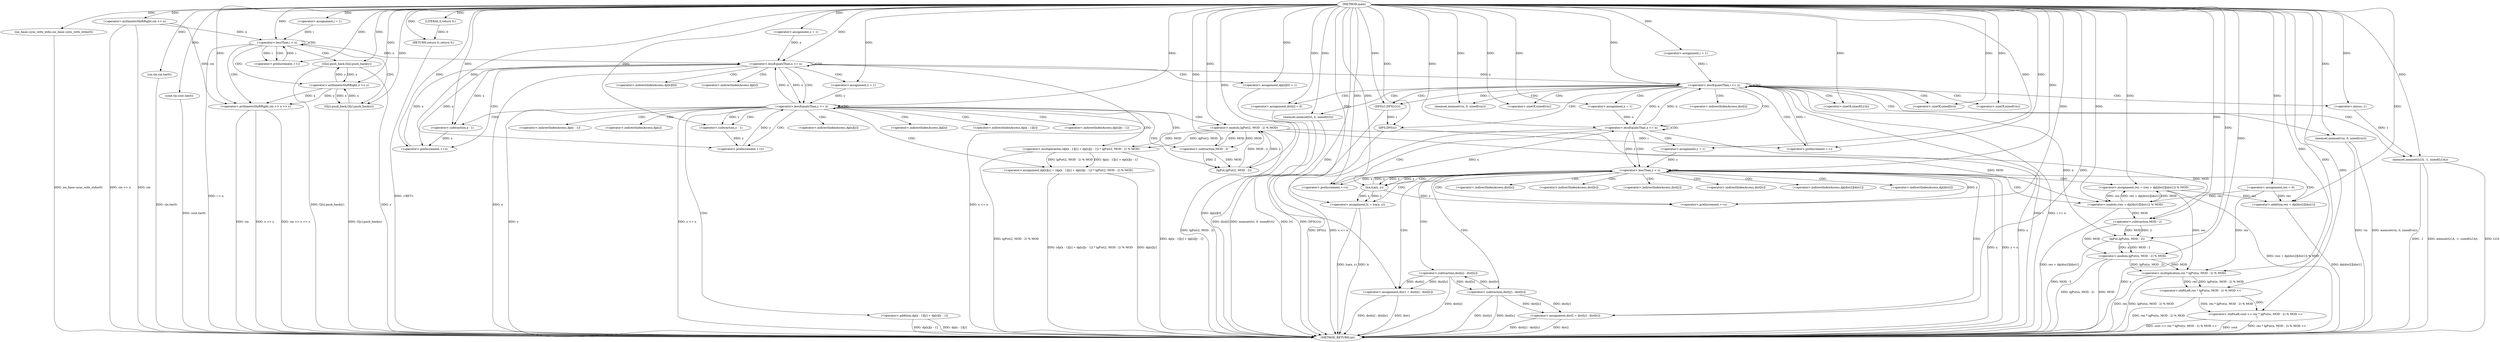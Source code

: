 digraph "main" {  
"1000354" [label = "(METHOD,main)" ]
"1000564" [label = "(METHOD_RETURN,int)" ]
"1000356" [label = "(ios_base::sync_with_stdio,ios_base::sync_with_stdio(0))" ]
"1000364" [label = "(<operator>.arithmeticShiftRight,cin >> n)" ]
"1000447" [label = "(<operator>.assignment,rez = 0)" ]
"1000549" [label = "(<operator>.shiftLeft,cout << rez * lgPut(n, MOD - 2) % MOD << '\n')" ]
"1000562" [label = "(RETURN,return 0;,return 0;)" ]
"1000359" [label = "(cin.tie,cin.tie(0))" ]
"1000361" [label = "(cout.tie,cout.tie(0))" ]
"1000369" [label = "(<operator>.assignment,i = 1)" ]
"1000372" [label = "(<operator>.lessThan,i < n)" ]
"1000375" [label = "(<operator>.preIncrement,++i)" ]
"1000391" [label = "(<operator>.assignment,x = 1)" ]
"1000394" [label = "(<operator>.lessEqualsThan,x <= n)" ]
"1000397" [label = "(<operator>.preIncrement,++x)" ]
"1000452" [label = "(<operator>.assignment,i = 1)" ]
"1000455" [label = "(<operator>.lessEqualsThan,i <= n)" ]
"1000458" [label = "(<operator>.preIncrement,++i)" ]
"1000563" [label = "(LITERAL,0,return 0;)" ]
"1000380" [label = "(<operator>.arithmeticShiftRight,cin >> x >> y)" ]
"1000385" [label = "(G[x].push_back,G[x].push_back(y))" ]
"1000387" [label = "(G[y].push_back,G[y].push_back(x))" ]
"1000400" [label = "(<operator>.assignment,dp[x][0] = 1)" ]
"1000461" [label = "(memset,memset(viz, 0, sizeof(viz)))" ]
"1000466" [label = "(memset,memset(LCA, -1, sizeof(LCA)))" ]
"1000472" [label = "(memset,memset(lvl, 0, sizeof(lvl)))" ]
"1000477" [label = "(DFSLC,DFSLC(i))" ]
"1000479" [label = "(memset,memset(viz, 0, sizeof(viz)))" ]
"1000484" [label = "(<operator>.assignment,dist[i] = 0)" ]
"1000489" [label = "(DFS,DFS(i))" ]
"1000551" [label = "(<operator>.shiftLeft,rez * lgPut(n, MOD - 2) % MOD << '\n')" ]
"1000409" [label = "(<operator>.assignment,y = 1)" ]
"1000412" [label = "(<operator>.lessEqualsThan,y <= n)" ]
"1000415" [label = "(<operator>.preIncrement,++y)" ]
"1000417" [label = "(<operator>.assignment,dp[x][y] = (dp[x - 1][y] + dp[x][y - 1]) * lgPut(2, MOD - 2) % MOD)" ]
"1000493" [label = "(<operator>.assignment,x = 1)" ]
"1000496" [label = "(<operator>.lessEqualsThan,x <= n)" ]
"1000499" [label = "(<operator>.preIncrement,++x)" ]
"1000552" [label = "(<operator>.multiplication,rez * lgPut(n, MOD - 2) % MOD)" ]
"1000382" [label = "(<operator>.arithmeticShiftRight,x >> y)" ]
"1000464" [label = "(<operator>.sizeOf,sizeof(viz))" ]
"1000468" [label = "(<operator>.minus,-1)" ]
"1000470" [label = "(<operator>.sizeOf,sizeof(LCA))" ]
"1000475" [label = "(<operator>.sizeOf,sizeof(lvl))" ]
"1000482" [label = "(<operator>.sizeOf,sizeof(viz))" ]
"1000503" [label = "(<operator>.assignment,y = 1)" ]
"1000506" [label = "(<operator>.lessThan,y < x)" ]
"1000509" [label = "(<operator>.preIncrement,++y)" ]
"1000554" [label = "(<operator>.modulo,lgPut(n, MOD - 2) % MOD)" ]
"1000423" [label = "(<operator>.multiplication,(dp[x - 1][y] + dp[x][y - 1]) * lgPut(2, MOD - 2) % MOD)" ]
"1000513" [label = "(<operator>.assignment,lc = lca(x, y))" ]
"1000519" [label = "(<operator>.assignment,dist1 = dist[x] - dist[lc])" ]
"1000529" [label = "(<operator>.assignment,dist2 = dist[y] - dist[lc])" ]
"1000538" [label = "(<operator>.assignment,rez = (rez + dp[dist2][dist1]) % MOD)" ]
"1000555" [label = "(lgPut,lgPut(n, MOD - 2))" ]
"1000424" [label = "(<operator>.addition,dp[x - 1][y] + dp[x][y - 1])" ]
"1000439" [label = "(<operator>.modulo,lgPut(2, MOD - 2) % MOD)" ]
"1000557" [label = "(<operator>.subtraction,MOD - 2)" ]
"1000440" [label = "(lgPut,lgPut(2, MOD - 2))" ]
"1000515" [label = "(lca,lca(x, y))" ]
"1000521" [label = "(<operator>.subtraction,dist[x] - dist[lc])" ]
"1000531" [label = "(<operator>.subtraction,dist[y] - dist[lc])" ]
"1000540" [label = "(<operator>.modulo,(rez + dp[dist2][dist1]) % MOD)" ]
"1000436" [label = "(<operator>.subtraction,y - 1)" ]
"1000442" [label = "(<operator>.subtraction,MOD - 2)" ]
"1000541" [label = "(<operator>.addition,rez + dp[dist2][dist1])" ]
"1000428" [label = "(<operator>.subtraction,x - 1)" ]
"1000401" [label = "(<operator>.indirectIndexAccess,dp[x][0])" ]
"1000485" [label = "(<operator>.indirectIndexAccess,dist[i])" ]
"1000402" [label = "(<operator>.indirectIndexAccess,dp[x])" ]
"1000418" [label = "(<operator>.indirectIndexAccess,dp[x][y])" ]
"1000419" [label = "(<operator>.indirectIndexAccess,dp[x])" ]
"1000425" [label = "(<operator>.indirectIndexAccess,dp[x - 1][y])" ]
"1000432" [label = "(<operator>.indirectIndexAccess,dp[x][y - 1])" ]
"1000426" [label = "(<operator>.indirectIndexAccess,dp[x - 1])" ]
"1000433" [label = "(<operator>.indirectIndexAccess,dp[x])" ]
"1000522" [label = "(<operator>.indirectIndexAccess,dist[x])" ]
"1000525" [label = "(<operator>.indirectIndexAccess,dist[lc])" ]
"1000532" [label = "(<operator>.indirectIndexAccess,dist[y])" ]
"1000535" [label = "(<operator>.indirectIndexAccess,dist[lc])" ]
"1000543" [label = "(<operator>.indirectIndexAccess,dp[dist2][dist1])" ]
"1000544" [label = "(<operator>.indirectIndexAccess,dp[dist2])" ]
  "1000562" -> "1000564"  [ label = "DDG: <RET>"] 
  "1000356" -> "1000564"  [ label = "DDG: ios_base::sync_with_stdio(0)"] 
  "1000359" -> "1000564"  [ label = "DDG: cin.tie(0)"] 
  "1000361" -> "1000564"  [ label = "DDG: cout.tie(0)"] 
  "1000364" -> "1000564"  [ label = "DDG: cin"] 
  "1000364" -> "1000564"  [ label = "DDG: cin >> n"] 
  "1000372" -> "1000564"  [ label = "DDG: i < n"] 
  "1000394" -> "1000564"  [ label = "DDG: x"] 
  "1000394" -> "1000564"  [ label = "DDG: x <= n"] 
  "1000455" -> "1000564"  [ label = "DDG: i"] 
  "1000455" -> "1000564"  [ label = "DDG: i <= n"] 
  "1000552" -> "1000564"  [ label = "DDG: rez"] 
  "1000555" -> "1000564"  [ label = "DDG: n"] 
  "1000555" -> "1000564"  [ label = "DDG: MOD - 2"] 
  "1000554" -> "1000564"  [ label = "DDG: lgPut(n, MOD - 2)"] 
  "1000554" -> "1000564"  [ label = "DDG: MOD"] 
  "1000552" -> "1000564"  [ label = "DDG: lgPut(n, MOD - 2) % MOD"] 
  "1000551" -> "1000564"  [ label = "DDG: rez * lgPut(n, MOD - 2) % MOD"] 
  "1000549" -> "1000564"  [ label = "DDG: rez * lgPut(n, MOD - 2) % MOD << '\n'"] 
  "1000549" -> "1000564"  [ label = "DDG: cout << rez * lgPut(n, MOD - 2) % MOD << '\n'"] 
  "1000466" -> "1000564"  [ label = "DDG: LCA"] 
  "1000466" -> "1000564"  [ label = "DDG: -1"] 
  "1000466" -> "1000564"  [ label = "DDG: memset(LCA, -1, sizeof(LCA))"] 
  "1000472" -> "1000564"  [ label = "DDG: lvl"] 
  "1000472" -> "1000564"  [ label = "DDG: memset(lvl, 0, sizeof(lvl))"] 
  "1000477" -> "1000564"  [ label = "DDG: DFSLC(i)"] 
  "1000479" -> "1000564"  [ label = "DDG: viz"] 
  "1000479" -> "1000564"  [ label = "DDG: memset(viz, 0, sizeof(viz))"] 
  "1000484" -> "1000564"  [ label = "DDG: dist[i]"] 
  "1000489" -> "1000564"  [ label = "DDG: DFS(i)"] 
  "1000496" -> "1000564"  [ label = "DDG: x"] 
  "1000496" -> "1000564"  [ label = "DDG: x <= n"] 
  "1000506" -> "1000564"  [ label = "DDG: y"] 
  "1000506" -> "1000564"  [ label = "DDG: y < x"] 
  "1000513" -> "1000564"  [ label = "DDG: lc"] 
  "1000513" -> "1000564"  [ label = "DDG: lca(x, y)"] 
  "1000519" -> "1000564"  [ label = "DDG: dist1"] 
  "1000521" -> "1000564"  [ label = "DDG: dist[x]"] 
  "1000519" -> "1000564"  [ label = "DDG: dist[x] - dist[lc]"] 
  "1000529" -> "1000564"  [ label = "DDG: dist2"] 
  "1000531" -> "1000564"  [ label = "DDG: dist[y]"] 
  "1000531" -> "1000564"  [ label = "DDG: dist[lc]"] 
  "1000529" -> "1000564"  [ label = "DDG: dist[y] - dist[lc]"] 
  "1000541" -> "1000564"  [ label = "DDG: dp[dist2][dist1]"] 
  "1000540" -> "1000564"  [ label = "DDG: rez + dp[dist2][dist1]"] 
  "1000538" -> "1000564"  [ label = "DDG: (rez + dp[dist2][dist1]) % MOD"] 
  "1000400" -> "1000564"  [ label = "DDG: dp[x][0]"] 
  "1000412" -> "1000564"  [ label = "DDG: y"] 
  "1000412" -> "1000564"  [ label = "DDG: y <= n"] 
  "1000417" -> "1000564"  [ label = "DDG: dp[x][y]"] 
  "1000424" -> "1000564"  [ label = "DDG: dp[x - 1][y]"] 
  "1000424" -> "1000564"  [ label = "DDG: dp[x][y - 1]"] 
  "1000423" -> "1000564"  [ label = "DDG: dp[x - 1][y] + dp[x][y - 1]"] 
  "1000439" -> "1000564"  [ label = "DDG: lgPut(2, MOD - 2)"] 
  "1000423" -> "1000564"  [ label = "DDG: lgPut(2, MOD - 2) % MOD"] 
  "1000417" -> "1000564"  [ label = "DDG: (dp[x - 1][y] + dp[x][y - 1]) * lgPut(2, MOD - 2) % MOD"] 
  "1000380" -> "1000564"  [ label = "DDG: cin"] 
  "1000380" -> "1000564"  [ label = "DDG: x >> y"] 
  "1000380" -> "1000564"  [ label = "DDG: cin >> x >> y"] 
  "1000385" -> "1000564"  [ label = "DDG: y"] 
  "1000385" -> "1000564"  [ label = "DDG: G[x].push_back(y)"] 
  "1000387" -> "1000564"  [ label = "DDG: G[y].push_back(x)"] 
  "1000549" -> "1000564"  [ label = "DDG: cout"] 
  "1000354" -> "1000447"  [ label = "DDG: "] 
  "1000563" -> "1000562"  [ label = "DDG: 0"] 
  "1000354" -> "1000562"  [ label = "DDG: "] 
  "1000354" -> "1000356"  [ label = "DDG: "] 
  "1000354" -> "1000364"  [ label = "DDG: "] 
  "1000354" -> "1000369"  [ label = "DDG: "] 
  "1000354" -> "1000391"  [ label = "DDG: "] 
  "1000354" -> "1000452"  [ label = "DDG: "] 
  "1000354" -> "1000549"  [ label = "DDG: "] 
  "1000551" -> "1000549"  [ label = "DDG: rez * lgPut(n, MOD - 2) % MOD"] 
  "1000551" -> "1000549"  [ label = "DDG: '\n'"] 
  "1000354" -> "1000563"  [ label = "DDG: "] 
  "1000354" -> "1000359"  [ label = "DDG: "] 
  "1000354" -> "1000361"  [ label = "DDG: "] 
  "1000369" -> "1000372"  [ label = "DDG: i"] 
  "1000375" -> "1000372"  [ label = "DDG: i"] 
  "1000354" -> "1000372"  [ label = "DDG: "] 
  "1000364" -> "1000372"  [ label = "DDG: n"] 
  "1000372" -> "1000375"  [ label = "DDG: i"] 
  "1000354" -> "1000375"  [ label = "DDG: "] 
  "1000391" -> "1000394"  [ label = "DDG: x"] 
  "1000397" -> "1000394"  [ label = "DDG: x"] 
  "1000354" -> "1000394"  [ label = "DDG: "] 
  "1000372" -> "1000394"  [ label = "DDG: n"] 
  "1000412" -> "1000394"  [ label = "DDG: n"] 
  "1000394" -> "1000397"  [ label = "DDG: x"] 
  "1000428" -> "1000397"  [ label = "DDG: x"] 
  "1000354" -> "1000397"  [ label = "DDG: "] 
  "1000354" -> "1000400"  [ label = "DDG: "] 
  "1000452" -> "1000455"  [ label = "DDG: i"] 
  "1000458" -> "1000455"  [ label = "DDG: i"] 
  "1000354" -> "1000455"  [ label = "DDG: "] 
  "1000394" -> "1000455"  [ label = "DDG: n"] 
  "1000496" -> "1000455"  [ label = "DDG: n"] 
  "1000489" -> "1000458"  [ label = "DDG: i"] 
  "1000354" -> "1000458"  [ label = "DDG: "] 
  "1000354" -> "1000484"  [ label = "DDG: "] 
  "1000552" -> "1000551"  [ label = "DDG: rez"] 
  "1000552" -> "1000551"  [ label = "DDG: lgPut(n, MOD - 2) % MOD"] 
  "1000354" -> "1000551"  [ label = "DDG: "] 
  "1000364" -> "1000380"  [ label = "DDG: cin"] 
  "1000354" -> "1000380"  [ label = "DDG: "] 
  "1000382" -> "1000380"  [ label = "DDG: x"] 
  "1000382" -> "1000380"  [ label = "DDG: y"] 
  "1000382" -> "1000385"  [ label = "DDG: y"] 
  "1000354" -> "1000385"  [ label = "DDG: "] 
  "1000382" -> "1000387"  [ label = "DDG: x"] 
  "1000354" -> "1000387"  [ label = "DDG: "] 
  "1000354" -> "1000409"  [ label = "DDG: "] 
  "1000423" -> "1000417"  [ label = "DDG: lgPut(2, MOD - 2) % MOD"] 
  "1000423" -> "1000417"  [ label = "DDG: dp[x - 1][y] + dp[x][y - 1]"] 
  "1000354" -> "1000461"  [ label = "DDG: "] 
  "1000354" -> "1000466"  [ label = "DDG: "] 
  "1000468" -> "1000466"  [ label = "DDG: 1"] 
  "1000354" -> "1000472"  [ label = "DDG: "] 
  "1000455" -> "1000477"  [ label = "DDG: i"] 
  "1000354" -> "1000477"  [ label = "DDG: "] 
  "1000354" -> "1000479"  [ label = "DDG: "] 
  "1000477" -> "1000489"  [ label = "DDG: i"] 
  "1000354" -> "1000489"  [ label = "DDG: "] 
  "1000354" -> "1000493"  [ label = "DDG: "] 
  "1000447" -> "1000552"  [ label = "DDG: rez"] 
  "1000538" -> "1000552"  [ label = "DDG: rez"] 
  "1000354" -> "1000552"  [ label = "DDG: "] 
  "1000554" -> "1000552"  [ label = "DDG: MOD"] 
  "1000554" -> "1000552"  [ label = "DDG: lgPut(n, MOD - 2)"] 
  "1000387" -> "1000382"  [ label = "DDG: x"] 
  "1000354" -> "1000382"  [ label = "DDG: "] 
  "1000385" -> "1000382"  [ label = "DDG: y"] 
  "1000409" -> "1000412"  [ label = "DDG: y"] 
  "1000415" -> "1000412"  [ label = "DDG: y"] 
  "1000354" -> "1000412"  [ label = "DDG: "] 
  "1000394" -> "1000412"  [ label = "DDG: n"] 
  "1000436" -> "1000415"  [ label = "DDG: y"] 
  "1000354" -> "1000415"  [ label = "DDG: "] 
  "1000354" -> "1000464"  [ label = "DDG: "] 
  "1000354" -> "1000468"  [ label = "DDG: "] 
  "1000354" -> "1000470"  [ label = "DDG: "] 
  "1000354" -> "1000475"  [ label = "DDG: "] 
  "1000354" -> "1000482"  [ label = "DDG: "] 
  "1000493" -> "1000496"  [ label = "DDG: x"] 
  "1000499" -> "1000496"  [ label = "DDG: x"] 
  "1000354" -> "1000496"  [ label = "DDG: "] 
  "1000455" -> "1000496"  [ label = "DDG: n"] 
  "1000506" -> "1000499"  [ label = "DDG: x"] 
  "1000354" -> "1000499"  [ label = "DDG: "] 
  "1000354" -> "1000503"  [ label = "DDG: "] 
  "1000555" -> "1000554"  [ label = "DDG: n"] 
  "1000555" -> "1000554"  [ label = "DDG: MOD - 2"] 
  "1000557" -> "1000554"  [ label = "DDG: MOD"] 
  "1000354" -> "1000554"  [ label = "DDG: "] 
  "1000439" -> "1000423"  [ label = "DDG: MOD"] 
  "1000439" -> "1000423"  [ label = "DDG: lgPut(2, MOD - 2)"] 
  "1000503" -> "1000506"  [ label = "DDG: y"] 
  "1000509" -> "1000506"  [ label = "DDG: y"] 
  "1000354" -> "1000506"  [ label = "DDG: "] 
  "1000496" -> "1000506"  [ label = "DDG: x"] 
  "1000515" -> "1000506"  [ label = "DDG: x"] 
  "1000515" -> "1000509"  [ label = "DDG: y"] 
  "1000354" -> "1000509"  [ label = "DDG: "] 
  "1000515" -> "1000513"  [ label = "DDG: x"] 
  "1000515" -> "1000513"  [ label = "DDG: y"] 
  "1000521" -> "1000519"  [ label = "DDG: dist[lc]"] 
  "1000521" -> "1000519"  [ label = "DDG: dist[x]"] 
  "1000531" -> "1000529"  [ label = "DDG: dist[y]"] 
  "1000531" -> "1000529"  [ label = "DDG: dist[lc]"] 
  "1000540" -> "1000538"  [ label = "DDG: rez + dp[dist2][dist1]"] 
  "1000540" -> "1000538"  [ label = "DDG: MOD"] 
  "1000455" -> "1000555"  [ label = "DDG: n"] 
  "1000354" -> "1000555"  [ label = "DDG: "] 
  "1000557" -> "1000555"  [ label = "DDG: MOD"] 
  "1000557" -> "1000555"  [ label = "DDG: 2"] 
  "1000440" -> "1000439"  [ label = "DDG: MOD - 2"] 
  "1000440" -> "1000439"  [ label = "DDG: 2"] 
  "1000442" -> "1000439"  [ label = "DDG: MOD"] 
  "1000354" -> "1000439"  [ label = "DDG: "] 
  "1000354" -> "1000513"  [ label = "DDG: "] 
  "1000354" -> "1000519"  [ label = "DDG: "] 
  "1000354" -> "1000529"  [ label = "DDG: "] 
  "1000354" -> "1000538"  [ label = "DDG: "] 
  "1000540" -> "1000557"  [ label = "DDG: MOD"] 
  "1000439" -> "1000557"  [ label = "DDG: MOD"] 
  "1000354" -> "1000557"  [ label = "DDG: "] 
  "1000354" -> "1000440"  [ label = "DDG: "] 
  "1000442" -> "1000440"  [ label = "DDG: MOD"] 
  "1000442" -> "1000440"  [ label = "DDG: 2"] 
  "1000506" -> "1000515"  [ label = "DDG: x"] 
  "1000354" -> "1000515"  [ label = "DDG: "] 
  "1000506" -> "1000515"  [ label = "DDG: y"] 
  "1000531" -> "1000521"  [ label = "DDG: dist[lc]"] 
  "1000521" -> "1000531"  [ label = "DDG: dist[lc]"] 
  "1000447" -> "1000540"  [ label = "DDG: rez"] 
  "1000538" -> "1000540"  [ label = "DDG: rez"] 
  "1000354" -> "1000540"  [ label = "DDG: "] 
  "1000439" -> "1000540"  [ label = "DDG: MOD"] 
  "1000412" -> "1000436"  [ label = "DDG: y"] 
  "1000354" -> "1000436"  [ label = "DDG: "] 
  "1000439" -> "1000442"  [ label = "DDG: MOD"] 
  "1000354" -> "1000442"  [ label = "DDG: "] 
  "1000447" -> "1000541"  [ label = "DDG: rez"] 
  "1000538" -> "1000541"  [ label = "DDG: rez"] 
  "1000354" -> "1000541"  [ label = "DDG: "] 
  "1000394" -> "1000428"  [ label = "DDG: x"] 
  "1000354" -> "1000428"  [ label = "DDG: "] 
  "1000372" -> "1000387"  [ label = "CDG: "] 
  "1000372" -> "1000385"  [ label = "CDG: "] 
  "1000372" -> "1000375"  [ label = "CDG: "] 
  "1000372" -> "1000382"  [ label = "CDG: "] 
  "1000372" -> "1000380"  [ label = "CDG: "] 
  "1000372" -> "1000372"  [ label = "CDG: "] 
  "1000394" -> "1000409"  [ label = "CDG: "] 
  "1000394" -> "1000412"  [ label = "CDG: "] 
  "1000394" -> "1000394"  [ label = "CDG: "] 
  "1000394" -> "1000402"  [ label = "CDG: "] 
  "1000394" -> "1000397"  [ label = "CDG: "] 
  "1000394" -> "1000401"  [ label = "CDG: "] 
  "1000394" -> "1000400"  [ label = "CDG: "] 
  "1000455" -> "1000466"  [ label = "CDG: "] 
  "1000455" -> "1000464"  [ label = "CDG: "] 
  "1000455" -> "1000479"  [ label = "CDG: "] 
  "1000455" -> "1000477"  [ label = "CDG: "] 
  "1000455" -> "1000458"  [ label = "CDG: "] 
  "1000455" -> "1000470"  [ label = "CDG: "] 
  "1000455" -> "1000472"  [ label = "CDG: "] 
  "1000455" -> "1000461"  [ label = "CDG: "] 
  "1000455" -> "1000496"  [ label = "CDG: "] 
  "1000455" -> "1000485"  [ label = "CDG: "] 
  "1000455" -> "1000493"  [ label = "CDG: "] 
  "1000455" -> "1000482"  [ label = "CDG: "] 
  "1000455" -> "1000484"  [ label = "CDG: "] 
  "1000455" -> "1000455"  [ label = "CDG: "] 
  "1000455" -> "1000468"  [ label = "CDG: "] 
  "1000455" -> "1000475"  [ label = "CDG: "] 
  "1000455" -> "1000489"  [ label = "CDG: "] 
  "1000412" -> "1000426"  [ label = "CDG: "] 
  "1000412" -> "1000415"  [ label = "CDG: "] 
  "1000412" -> "1000439"  [ label = "CDG: "] 
  "1000412" -> "1000432"  [ label = "CDG: "] 
  "1000412" -> "1000424"  [ label = "CDG: "] 
  "1000412" -> "1000412"  [ label = "CDG: "] 
  "1000412" -> "1000423"  [ label = "CDG: "] 
  "1000412" -> "1000428"  [ label = "CDG: "] 
  "1000412" -> "1000442"  [ label = "CDG: "] 
  "1000412" -> "1000433"  [ label = "CDG: "] 
  "1000412" -> "1000436"  [ label = "CDG: "] 
  "1000412" -> "1000419"  [ label = "CDG: "] 
  "1000412" -> "1000417"  [ label = "CDG: "] 
  "1000412" -> "1000418"  [ label = "CDG: "] 
  "1000412" -> "1000440"  [ label = "CDG: "] 
  "1000412" -> "1000425"  [ label = "CDG: "] 
  "1000496" -> "1000503"  [ label = "CDG: "] 
  "1000496" -> "1000499"  [ label = "CDG: "] 
  "1000496" -> "1000506"  [ label = "CDG: "] 
  "1000496" -> "1000496"  [ label = "CDG: "] 
  "1000506" -> "1000541"  [ label = "CDG: "] 
  "1000506" -> "1000543"  [ label = "CDG: "] 
  "1000506" -> "1000540"  [ label = "CDG: "] 
  "1000506" -> "1000525"  [ label = "CDG: "] 
  "1000506" -> "1000506"  [ label = "CDG: "] 
  "1000506" -> "1000529"  [ label = "CDG: "] 
  "1000506" -> "1000522"  [ label = "CDG: "] 
  "1000506" -> "1000521"  [ label = "CDG: "] 
  "1000506" -> "1000538"  [ label = "CDG: "] 
  "1000506" -> "1000532"  [ label = "CDG: "] 
  "1000506" -> "1000513"  [ label = "CDG: "] 
  "1000506" -> "1000544"  [ label = "CDG: "] 
  "1000506" -> "1000535"  [ label = "CDG: "] 
  "1000506" -> "1000519"  [ label = "CDG: "] 
  "1000506" -> "1000515"  [ label = "CDG: "] 
  "1000506" -> "1000531"  [ label = "CDG: "] 
  "1000506" -> "1000509"  [ label = "CDG: "] 
}

